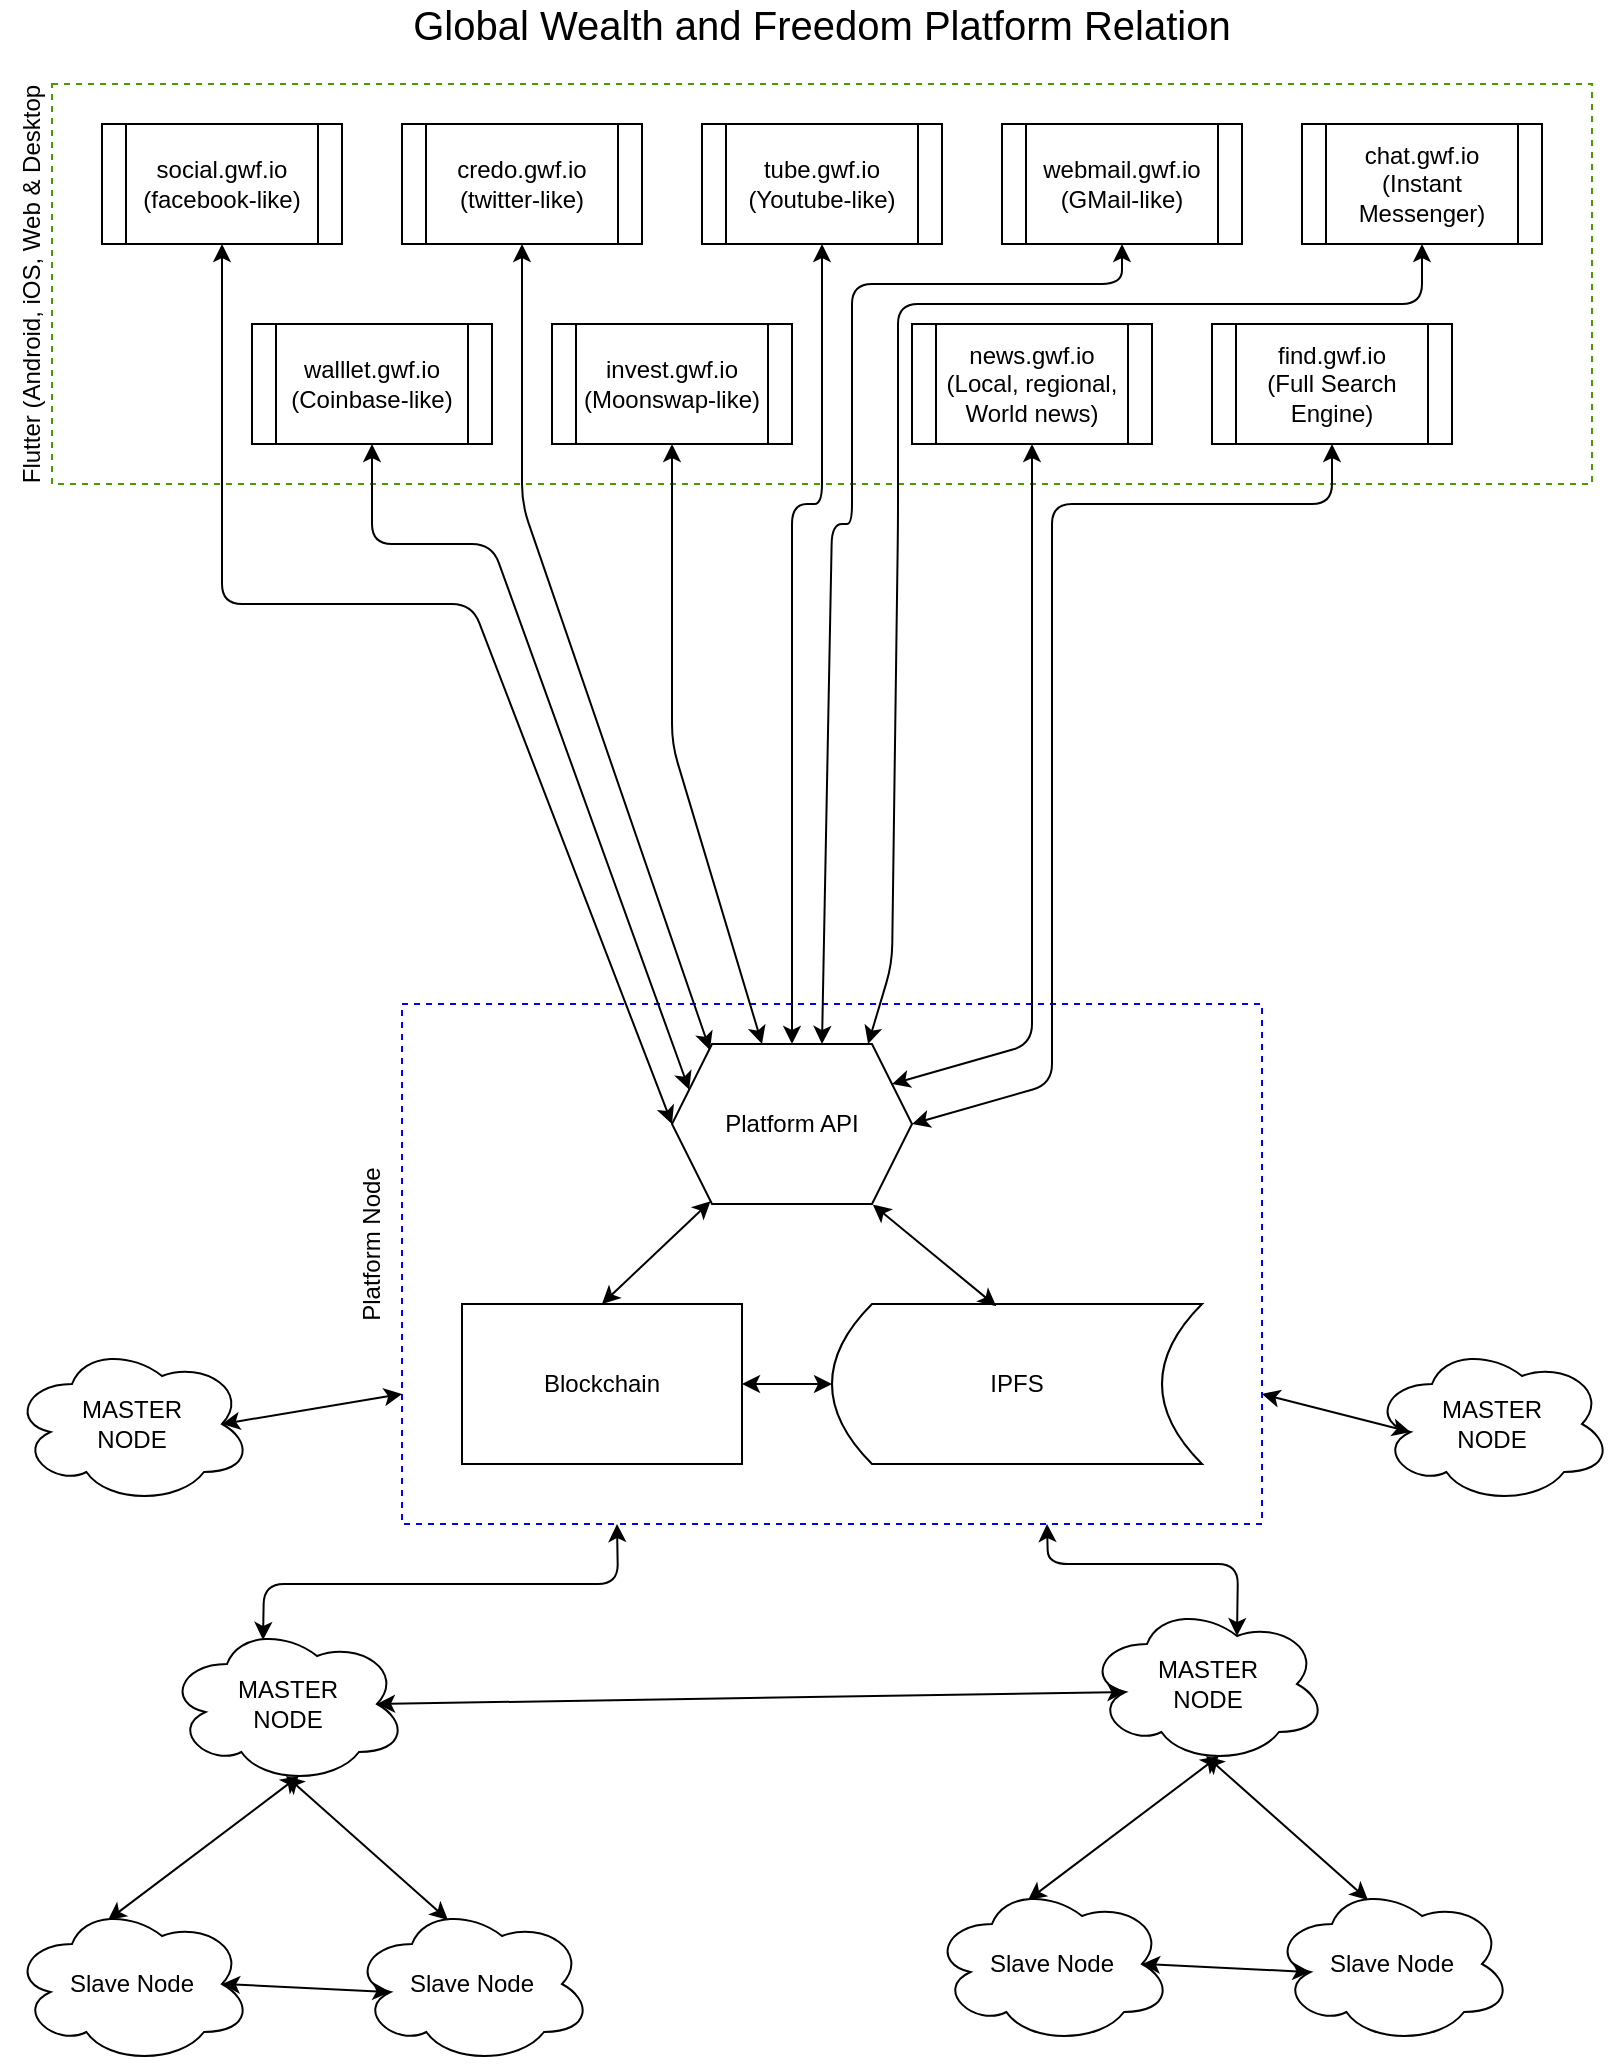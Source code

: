 <mxfile version="14.6.9" type="google"><diagram id="R2lEEEUBdFMjLlhIrx00" name="Page-1"><mxGraphModel dx="813" dy="421" grid="1" gridSize="10" guides="1" tooltips="1" connect="1" arrows="1" fold="1" page="1" pageScale="1" pageWidth="850" pageHeight="1100" math="0" shadow="0" extFonts="Permanent Marker^https://fonts.googleapis.com/css?family=Permanent+Marker"><root><mxCell id="0"/><mxCell id="1" parent="0"/><mxCell id="8Cid53l9CueDfEVq6fs0-15" value="" style="group" vertex="1" connectable="0" parent="1"><mxGeometry x="190" y="540" width="455" height="260" as="geometry"/></mxCell><mxCell id="8Cid53l9CueDfEVq6fs0-13" value="" style="rounded=0;whiteSpace=wrap;html=1;fillColor=none;dashed=1;strokeColor=#0000FF;" vertex="1" parent="8Cid53l9CueDfEVq6fs0-15"><mxGeometry x="25" width="430" height="260" as="geometry"/></mxCell><mxCell id="8Cid53l9CueDfEVq6fs0-1" value="Blockchain" style="rounded=0;whiteSpace=wrap;html=1;" vertex="1" parent="8Cid53l9CueDfEVq6fs0-15"><mxGeometry x="55" y="150" width="140" height="80" as="geometry"/></mxCell><mxCell id="8Cid53l9CueDfEVq6fs0-11" value="IPFS" style="shape=dataStorage;whiteSpace=wrap;html=1;fixedSize=1;" vertex="1" parent="8Cid53l9CueDfEVq6fs0-15"><mxGeometry x="240" y="150" width="185" height="80" as="geometry"/></mxCell><mxCell id="8Cid53l9CueDfEVq6fs0-12" value="Platform API" style="shape=hexagon;perimeter=hexagonPerimeter2;whiteSpace=wrap;html=1;fixedSize=1;strokeColor=#000000;fillColor=#ffffff;" vertex="1" parent="8Cid53l9CueDfEVq6fs0-15"><mxGeometry x="160" y="20" width="120" height="80" as="geometry"/></mxCell><mxCell id="8Cid53l9CueDfEVq6fs0-14" value="Platform Node" style="text;html=1;strokeColor=none;fillColor=none;align=center;verticalAlign=middle;whiteSpace=wrap;rounded=0;dashed=1;rotation=270;" vertex="1" parent="8Cid53l9CueDfEVq6fs0-15"><mxGeometry x="-35" y="110" width="90" height="20" as="geometry"/></mxCell><mxCell id="8Cid53l9CueDfEVq6fs0-60" value="" style="endArrow=classic;startArrow=classic;html=1;fontSize=20;exitX=0.5;exitY=0;exitDx=0;exitDy=0;" edge="1" parent="8Cid53l9CueDfEVq6fs0-15" source="8Cid53l9CueDfEVq6fs0-1" target="8Cid53l9CueDfEVq6fs0-12"><mxGeometry width="50" height="50" relative="1" as="geometry"><mxPoint x="110" y="150" as="sourcePoint"/><mxPoint x="160" y="100" as="targetPoint"/></mxGeometry></mxCell><mxCell id="8Cid53l9CueDfEVq6fs0-61" value="" style="endArrow=classic;startArrow=classic;html=1;fontSize=20;entryX=0.837;entryY=1.004;entryDx=0;entryDy=0;entryPerimeter=0;exitX=0.444;exitY=0.014;exitDx=0;exitDy=0;exitPerimeter=0;" edge="1" parent="8Cid53l9CueDfEVq6fs0-15" source="8Cid53l9CueDfEVq6fs0-11" target="8Cid53l9CueDfEVq6fs0-12"><mxGeometry width="50" height="50" relative="1" as="geometry"><mxPoint x="250" y="150" as="sourcePoint"/><mxPoint x="300" y="100" as="targetPoint"/></mxGeometry></mxCell><mxCell id="8Cid53l9CueDfEVq6fs0-62" value="" style="endArrow=classic;startArrow=classic;html=1;fontSize=20;entryX=0;entryY=0.5;entryDx=0;entryDy=0;exitX=1;exitY=0.5;exitDx=0;exitDy=0;" edge="1" parent="8Cid53l9CueDfEVq6fs0-15" source="8Cid53l9CueDfEVq6fs0-1" target="8Cid53l9CueDfEVq6fs0-11"><mxGeometry width="50" height="50" relative="1" as="geometry"><mxPoint x="190" y="220" as="sourcePoint"/><mxPoint x="240" y="170" as="targetPoint"/></mxGeometry></mxCell><mxCell id="8Cid53l9CueDfEVq6fs0-16" value="" style="group" vertex="1" connectable="0" parent="1"><mxGeometry x="15.0" y="60" width="795" height="240" as="geometry"/></mxCell><mxCell id="8Cid53l9CueDfEVq6fs0-9" value="" style="rounded=0;whiteSpace=wrap;html=1;fillColor=none;dashed=1;strokeColor=#4D9900;" vertex="1" parent="8Cid53l9CueDfEVq6fs0-16"><mxGeometry x="25.0" y="20" width="770" height="200" as="geometry"/></mxCell><mxCell id="8Cid53l9CueDfEVq6fs0-2" value="social.gwf.io&lt;br&gt;(facebook-like)" style="shape=process;whiteSpace=wrap;html=1;backgroundOutline=1;" vertex="1" parent="8Cid53l9CueDfEVq6fs0-16"><mxGeometry x="50.0" y="40" width="120" height="60" as="geometry"/></mxCell><mxCell id="8Cid53l9CueDfEVq6fs0-3" value="credo.gwf.io&lt;br&gt;(twitter-like)" style="shape=process;whiteSpace=wrap;html=1;backgroundOutline=1;" vertex="1" parent="8Cid53l9CueDfEVq6fs0-16"><mxGeometry x="200.0" y="40" width="120" height="60" as="geometry"/></mxCell><mxCell id="8Cid53l9CueDfEVq6fs0-4" value="tube.gwf.io&lt;br&gt;(Youtube-like)" style="shape=process;whiteSpace=wrap;html=1;backgroundOutline=1;" vertex="1" parent="8Cid53l9CueDfEVq6fs0-16"><mxGeometry x="350" y="40" width="120" height="60" as="geometry"/></mxCell><mxCell id="8Cid53l9CueDfEVq6fs0-5" value="webmail.gwf.io&lt;br&gt;(GMail-like)" style="shape=process;whiteSpace=wrap;html=1;backgroundOutline=1;" vertex="1" parent="8Cid53l9CueDfEVq6fs0-16"><mxGeometry x="500" y="40" width="120" height="60" as="geometry"/></mxCell><mxCell id="8Cid53l9CueDfEVq6fs0-6" value="chat.gwf.io&lt;br&gt;(Instant Messenger)" style="shape=process;whiteSpace=wrap;html=1;backgroundOutline=1;" vertex="1" parent="8Cid53l9CueDfEVq6fs0-16"><mxGeometry x="650" y="40" width="120" height="60" as="geometry"/></mxCell><mxCell id="8Cid53l9CueDfEVq6fs0-7" value="walllet.gwf.io&lt;br&gt;(Coinbase-like)" style="shape=process;whiteSpace=wrap;html=1;backgroundOutline=1;" vertex="1" parent="8Cid53l9CueDfEVq6fs0-16"><mxGeometry x="125.0" y="140" width="120" height="60" as="geometry"/></mxCell><mxCell id="8Cid53l9CueDfEVq6fs0-8" value="invest.gwf.io&lt;br&gt;(Moonswap-like)" style="shape=process;whiteSpace=wrap;html=1;backgroundOutline=1;" vertex="1" parent="8Cid53l9CueDfEVq6fs0-16"><mxGeometry x="275" y="140" width="120" height="60" as="geometry"/></mxCell><mxCell id="8Cid53l9CueDfEVq6fs0-10" value="Flutter (Android, iOS, Web &amp;amp; Desktop" style="text;html=1;strokeColor=none;fillColor=none;align=center;verticalAlign=middle;whiteSpace=wrap;rounded=0;dashed=1;rotation=270;" vertex="1" parent="8Cid53l9CueDfEVq6fs0-16"><mxGeometry x="-105.0" y="105" width="240" height="30" as="geometry"/></mxCell><mxCell id="8Cid53l9CueDfEVq6fs0-24" value="news.gwf.io&lt;br&gt;(Local, regional, World news)" style="shape=process;whiteSpace=wrap;html=1;backgroundOutline=1;" vertex="1" parent="8Cid53l9CueDfEVq6fs0-16"><mxGeometry x="455" y="140" width="120" height="60" as="geometry"/></mxCell><mxCell id="8Cid53l9CueDfEVq6fs0-25" value="find.gwf.io&lt;br&gt;(Full Search Engine)" style="shape=process;whiteSpace=wrap;html=1;backgroundOutline=1;strokeColor=#000000;fillColor=#ffffff;" vertex="1" parent="8Cid53l9CueDfEVq6fs0-16"><mxGeometry x="605" y="140" width="120" height="60" as="geometry"/></mxCell><mxCell id="8Cid53l9CueDfEVq6fs0-17" value="" style="endArrow=classic;startArrow=classic;html=1;entryX=0.5;entryY=1;entryDx=0;entryDy=0;exitX=0;exitY=0.5;exitDx=0;exitDy=0;" edge="1" parent="1" source="8Cid53l9CueDfEVq6fs0-12" target="8Cid53l9CueDfEVq6fs0-2"><mxGeometry width="50" height="50" relative="1" as="geometry"><mxPoint x="125" y="330" as="sourcePoint"/><mxPoint x="350" y="300" as="targetPoint"/><Array as="points"><mxPoint x="250" y="340"/><mxPoint x="125" y="340"/></Array></mxGeometry></mxCell><mxCell id="8Cid53l9CueDfEVq6fs0-18" value="" style="endArrow=classic;startArrow=classic;html=1;entryX=0.5;entryY=1;entryDx=0;entryDy=0;exitX=0;exitY=0.25;exitDx=0;exitDy=0;" edge="1" parent="1" source="8Cid53l9CueDfEVq6fs0-12" target="8Cid53l9CueDfEVq6fs0-7"><mxGeometry width="50" height="50" relative="1" as="geometry"><mxPoint x="300" y="350" as="sourcePoint"/><mxPoint x="350" y="300" as="targetPoint"/><Array as="points"><mxPoint x="260" y="310"/><mxPoint x="200" y="310"/></Array></mxGeometry></mxCell><mxCell id="8Cid53l9CueDfEVq6fs0-19" value="" style="endArrow=classic;startArrow=classic;html=1;entryX=0.5;entryY=1;entryDx=0;entryDy=0;exitX=0.158;exitY=0.038;exitDx=0;exitDy=0;exitPerimeter=0;" edge="1" parent="1" source="8Cid53l9CueDfEVq6fs0-12" target="8Cid53l9CueDfEVq6fs0-3"><mxGeometry width="50" height="50" relative="1" as="geometry"><mxPoint x="300" y="350" as="sourcePoint"/><mxPoint x="350" y="300" as="targetPoint"/><Array as="points"><mxPoint x="275" y="290"/></Array></mxGeometry></mxCell><mxCell id="8Cid53l9CueDfEVq6fs0-20" value="" style="endArrow=classic;startArrow=classic;html=1;entryX=0.5;entryY=1;entryDx=0;entryDy=0;exitX=0.375;exitY=0;exitDx=0;exitDy=0;" edge="1" parent="1" source="8Cid53l9CueDfEVq6fs0-12" target="8Cid53l9CueDfEVq6fs0-8"><mxGeometry width="50" height="50" relative="1" as="geometry"><mxPoint x="300" y="350" as="sourcePoint"/><mxPoint x="350" y="300" as="targetPoint"/><Array as="points"><mxPoint x="350" y="410"/></Array></mxGeometry></mxCell><mxCell id="8Cid53l9CueDfEVq6fs0-21" value="" style="endArrow=classic;startArrow=classic;html=1;entryX=0.5;entryY=1;entryDx=0;entryDy=0;exitX=0.5;exitY=0;exitDx=0;exitDy=0;" edge="1" parent="1" source="8Cid53l9CueDfEVq6fs0-12" target="8Cid53l9CueDfEVq6fs0-4"><mxGeometry width="50" height="50" relative="1" as="geometry"><mxPoint x="300" y="350" as="sourcePoint"/><mxPoint x="350" y="300" as="targetPoint"/><Array as="points"><mxPoint x="410" y="290"/><mxPoint x="425" y="290"/></Array></mxGeometry></mxCell><mxCell id="8Cid53l9CueDfEVq6fs0-22" value="" style="endArrow=classic;startArrow=classic;html=1;entryX=0.5;entryY=1;entryDx=0;entryDy=0;exitX=0.625;exitY=0;exitDx=0;exitDy=0;" edge="1" parent="1" source="8Cid53l9CueDfEVq6fs0-12" target="8Cid53l9CueDfEVq6fs0-5"><mxGeometry width="50" height="50" relative="1" as="geometry"><mxPoint x="300" y="350" as="sourcePoint"/><mxPoint x="350" y="300" as="targetPoint"/><Array as="points"><mxPoint x="430" y="300"/><mxPoint x="440" y="300"/><mxPoint x="440" y="180"/><mxPoint x="575" y="180"/></Array></mxGeometry></mxCell><mxCell id="8Cid53l9CueDfEVq6fs0-23" value="" style="endArrow=classic;startArrow=classic;html=1;entryX=0.5;entryY=1;entryDx=0;entryDy=0;exitX=0.817;exitY=0;exitDx=0;exitDy=0;exitPerimeter=0;" edge="1" parent="1" source="8Cid53l9CueDfEVq6fs0-12" target="8Cid53l9CueDfEVq6fs0-6"><mxGeometry width="50" height="50" relative="1" as="geometry"><mxPoint x="300" y="350" as="sourcePoint"/><mxPoint x="350" y="300" as="targetPoint"/><Array as="points"><mxPoint x="460" y="520"/><mxPoint x="463" y="300"/><mxPoint x="463" y="190"/><mxPoint x="725" y="190"/></Array></mxGeometry></mxCell><mxCell id="8Cid53l9CueDfEVq6fs0-26" value="" style="endArrow=classic;startArrow=classic;html=1;entryX=0.5;entryY=1;entryDx=0;entryDy=0;" edge="1" parent="1" target="8Cid53l9CueDfEVq6fs0-24"><mxGeometry width="50" height="50" relative="1" as="geometry"><mxPoint x="460" y="580" as="sourcePoint"/><mxPoint x="570" y="320" as="targetPoint"/><Array as="points"><mxPoint x="530" y="560"/><mxPoint x="530" y="300"/></Array></mxGeometry></mxCell><mxCell id="8Cid53l9CueDfEVq6fs0-27" value="" style="endArrow=classic;startArrow=classic;html=1;entryX=0.5;entryY=1;entryDx=0;entryDy=0;exitX=1;exitY=0.5;exitDx=0;exitDy=0;" edge="1" parent="1" source="8Cid53l9CueDfEVq6fs0-12" target="8Cid53l9CueDfEVq6fs0-25"><mxGeometry width="50" height="50" relative="1" as="geometry"><mxPoint x="600" y="430" as="sourcePoint"/><mxPoint x="650" y="380" as="targetPoint"/><Array as="points"><mxPoint x="540" y="580"/><mxPoint x="540" y="290"/><mxPoint x="680" y="290"/></Array></mxGeometry></mxCell><mxCell id="8Cid53l9CueDfEVq6fs0-36" value="" style="group" vertex="1" connectable="0" parent="1"><mxGeometry x="20" y="850" width="290" height="220" as="geometry"/></mxCell><mxCell id="8Cid53l9CueDfEVq6fs0-28" value="MASTER&lt;br&gt;NODE" style="ellipse;shape=cloud;whiteSpace=wrap;html=1;strokeColor=#000000;fillColor=#ffffff;" vertex="1" parent="8Cid53l9CueDfEVq6fs0-36"><mxGeometry x="77.5" width="120" height="80" as="geometry"/></mxCell><mxCell id="8Cid53l9CueDfEVq6fs0-31" value="Slave Node" style="ellipse;shape=cloud;whiteSpace=wrap;html=1;strokeColor=#000000;fillColor=#ffffff;" vertex="1" parent="8Cid53l9CueDfEVq6fs0-36"><mxGeometry y="140" width="120" height="80" as="geometry"/></mxCell><mxCell id="8Cid53l9CueDfEVq6fs0-32" value="&lt;span&gt;Slave Node&lt;/span&gt;" style="ellipse;shape=cloud;whiteSpace=wrap;html=1;strokeColor=#000000;fillColor=#ffffff;" vertex="1" parent="8Cid53l9CueDfEVq6fs0-36"><mxGeometry x="170" y="140" width="120" height="80" as="geometry"/></mxCell><mxCell id="8Cid53l9CueDfEVq6fs0-33" value="" style="endArrow=classic;startArrow=classic;html=1;entryX=0.55;entryY=0.95;entryDx=0;entryDy=0;entryPerimeter=0;exitX=0.4;exitY=0.1;exitDx=0;exitDy=0;exitPerimeter=0;" edge="1" parent="8Cid53l9CueDfEVq6fs0-36" source="8Cid53l9CueDfEVq6fs0-31" target="8Cid53l9CueDfEVq6fs0-28"><mxGeometry width="50" height="50" relative="1" as="geometry"><mxPoint x="60" y="130" as="sourcePoint"/><mxPoint x="110" y="80" as="targetPoint"/></mxGeometry></mxCell><mxCell id="8Cid53l9CueDfEVq6fs0-34" value="" style="endArrow=classic;startArrow=classic;html=1;entryX=0.496;entryY=0.95;entryDx=0;entryDy=0;entryPerimeter=0;exitX=0.4;exitY=0.1;exitDx=0;exitDy=0;exitPerimeter=0;" edge="1" parent="8Cid53l9CueDfEVq6fs0-36" source="8Cid53l9CueDfEVq6fs0-32" target="8Cid53l9CueDfEVq6fs0-28"><mxGeometry width="50" height="50" relative="1" as="geometry"><mxPoint x="160" y="140" as="sourcePoint"/><mxPoint x="210" y="90" as="targetPoint"/></mxGeometry></mxCell><mxCell id="8Cid53l9CueDfEVq6fs0-35" value="" style="endArrow=classic;startArrow=classic;html=1;exitX=0.875;exitY=0.5;exitDx=0;exitDy=0;exitPerimeter=0;entryX=0.16;entryY=0.55;entryDx=0;entryDy=0;entryPerimeter=0;" edge="1" parent="8Cid53l9CueDfEVq6fs0-36" source="8Cid53l9CueDfEVq6fs0-31" target="8Cid53l9CueDfEVq6fs0-32"><mxGeometry width="50" height="50" relative="1" as="geometry"><mxPoint x="120" y="170" as="sourcePoint"/><mxPoint x="170" y="120" as="targetPoint"/></mxGeometry></mxCell><mxCell id="8Cid53l9CueDfEVq6fs0-44" value="" style="group" vertex="1" connectable="0" parent="1"><mxGeometry x="480" y="840" width="290" height="220" as="geometry"/></mxCell><mxCell id="8Cid53l9CueDfEVq6fs0-45" value="MASTER&lt;br&gt;NODE" style="ellipse;shape=cloud;whiteSpace=wrap;html=1;strokeColor=#000000;fillColor=#ffffff;" vertex="1" parent="8Cid53l9CueDfEVq6fs0-44"><mxGeometry x="77.5" width="120" height="80" as="geometry"/></mxCell><mxCell id="8Cid53l9CueDfEVq6fs0-46" value="Slave Node" style="ellipse;shape=cloud;whiteSpace=wrap;html=1;strokeColor=#000000;fillColor=#ffffff;" vertex="1" parent="8Cid53l9CueDfEVq6fs0-44"><mxGeometry y="140" width="120" height="80" as="geometry"/></mxCell><mxCell id="8Cid53l9CueDfEVq6fs0-47" value="&lt;span&gt;Slave Node&lt;/span&gt;" style="ellipse;shape=cloud;whiteSpace=wrap;html=1;strokeColor=#000000;fillColor=#ffffff;" vertex="1" parent="8Cid53l9CueDfEVq6fs0-44"><mxGeometry x="170" y="140" width="120" height="80" as="geometry"/></mxCell><mxCell id="8Cid53l9CueDfEVq6fs0-48" value="" style="endArrow=classic;startArrow=classic;html=1;entryX=0.55;entryY=0.95;entryDx=0;entryDy=0;entryPerimeter=0;exitX=0.4;exitY=0.1;exitDx=0;exitDy=0;exitPerimeter=0;" edge="1" parent="8Cid53l9CueDfEVq6fs0-44" source="8Cid53l9CueDfEVq6fs0-46" target="8Cid53l9CueDfEVq6fs0-45"><mxGeometry width="50" height="50" relative="1" as="geometry"><mxPoint x="60" y="130" as="sourcePoint"/><mxPoint x="110" y="80" as="targetPoint"/></mxGeometry></mxCell><mxCell id="8Cid53l9CueDfEVq6fs0-49" value="" style="endArrow=classic;startArrow=classic;html=1;entryX=0.496;entryY=0.95;entryDx=0;entryDy=0;entryPerimeter=0;exitX=0.4;exitY=0.1;exitDx=0;exitDy=0;exitPerimeter=0;" edge="1" parent="8Cid53l9CueDfEVq6fs0-44" source="8Cid53l9CueDfEVq6fs0-47" target="8Cid53l9CueDfEVq6fs0-45"><mxGeometry width="50" height="50" relative="1" as="geometry"><mxPoint x="160" y="140" as="sourcePoint"/><mxPoint x="210" y="90" as="targetPoint"/></mxGeometry></mxCell><mxCell id="8Cid53l9CueDfEVq6fs0-50" value="" style="endArrow=classic;startArrow=classic;html=1;exitX=0.875;exitY=0.5;exitDx=0;exitDy=0;exitPerimeter=0;entryX=0.16;entryY=0.55;entryDx=0;entryDy=0;entryPerimeter=0;" edge="1" parent="8Cid53l9CueDfEVq6fs0-44" source="8Cid53l9CueDfEVq6fs0-46" target="8Cid53l9CueDfEVq6fs0-47"><mxGeometry width="50" height="50" relative="1" as="geometry"><mxPoint x="120" y="170" as="sourcePoint"/><mxPoint x="170" y="120" as="targetPoint"/></mxGeometry></mxCell><mxCell id="8Cid53l9CueDfEVq6fs0-51" value="" style="endArrow=classic;startArrow=classic;html=1;exitX=0.875;exitY=0.5;exitDx=0;exitDy=0;exitPerimeter=0;entryX=0.16;entryY=0.55;entryDx=0;entryDy=0;entryPerimeter=0;" edge="1" parent="1" source="8Cid53l9CueDfEVq6fs0-28" target="8Cid53l9CueDfEVq6fs0-45"><mxGeometry width="50" height="50" relative="1" as="geometry"><mxPoint x="390" y="930" as="sourcePoint"/><mxPoint x="440" y="880" as="targetPoint"/></mxGeometry></mxCell><mxCell id="8Cid53l9CueDfEVq6fs0-52" value="" style="endArrow=classic;startArrow=classic;html=1;exitX=0.4;exitY=0.1;exitDx=0;exitDy=0;exitPerimeter=0;entryX=0.25;entryY=1;entryDx=0;entryDy=0;" edge="1" parent="1" source="8Cid53l9CueDfEVq6fs0-28" target="8Cid53l9CueDfEVq6fs0-13"><mxGeometry width="50" height="50" relative="1" as="geometry"><mxPoint x="330" y="870" as="sourcePoint"/><mxPoint x="380" y="820" as="targetPoint"/><Array as="points"><mxPoint x="146" y="830"/><mxPoint x="323" y="830"/></Array></mxGeometry></mxCell><mxCell id="8Cid53l9CueDfEVq6fs0-53" value="" style="endArrow=classic;startArrow=classic;html=1;entryX=0.75;entryY=1;entryDx=0;entryDy=0;exitX=0.625;exitY=0.2;exitDx=0;exitDy=0;exitPerimeter=0;" edge="1" parent="1" source="8Cid53l9CueDfEVq6fs0-45" target="8Cid53l9CueDfEVq6fs0-13"><mxGeometry width="50" height="50" relative="1" as="geometry"><mxPoint x="410" y="870" as="sourcePoint"/><mxPoint x="460" y="820" as="targetPoint"/><Array as="points"><mxPoint x="633" y="820"/><mxPoint x="538" y="820"/></Array></mxGeometry></mxCell><mxCell id="8Cid53l9CueDfEVq6fs0-54" value="&lt;span&gt;MASTER&lt;/span&gt;&lt;br&gt;&lt;span&gt;NODE&lt;/span&gt;" style="ellipse;shape=cloud;whiteSpace=wrap;html=1;strokeColor=#000000;fillColor=#ffffff;" vertex="1" parent="1"><mxGeometry x="20" y="710" width="120" height="80" as="geometry"/></mxCell><mxCell id="8Cid53l9CueDfEVq6fs0-55" value="&lt;span&gt;MASTER&lt;/span&gt;&lt;br&gt;&lt;span&gt;NODE&lt;/span&gt;" style="ellipse;shape=cloud;whiteSpace=wrap;html=1;strokeColor=#000000;fillColor=#ffffff;" vertex="1" parent="1"><mxGeometry x="700" y="710" width="120" height="80" as="geometry"/></mxCell><mxCell id="8Cid53l9CueDfEVq6fs0-56" value="" style="endArrow=classic;startArrow=classic;html=1;exitX=0.875;exitY=0.5;exitDx=0;exitDy=0;exitPerimeter=0;entryX=0;entryY=0.75;entryDx=0;entryDy=0;" edge="1" parent="1" source="8Cid53l9CueDfEVq6fs0-54" target="8Cid53l9CueDfEVq6fs0-13"><mxGeometry width="50" height="50" relative="1" as="geometry"><mxPoint x="150" y="780" as="sourcePoint"/><mxPoint x="200" y="730" as="targetPoint"/></mxGeometry></mxCell><mxCell id="8Cid53l9CueDfEVq6fs0-57" value="" style="endArrow=classic;startArrow=classic;html=1;exitX=1;exitY=0.75;exitDx=0;exitDy=0;entryX=0.16;entryY=0.55;entryDx=0;entryDy=0;entryPerimeter=0;" edge="1" parent="1" source="8Cid53l9CueDfEVq6fs0-13" target="8Cid53l9CueDfEVq6fs0-55"><mxGeometry width="50" height="50" relative="1" as="geometry"><mxPoint x="650" y="770" as="sourcePoint"/><mxPoint x="700" y="720" as="targetPoint"/></mxGeometry></mxCell><mxCell id="8Cid53l9CueDfEVq6fs0-59" value="Global Wealth and Freedom Platform Relation" style="text;html=1;strokeColor=none;fillColor=none;align=center;verticalAlign=middle;whiteSpace=wrap;rounded=0;fontSize=20;" vertex="1" parent="1"><mxGeometry x="200" y="40" width="450" height="20" as="geometry"/></mxCell></root></mxGraphModel></diagram></mxfile>